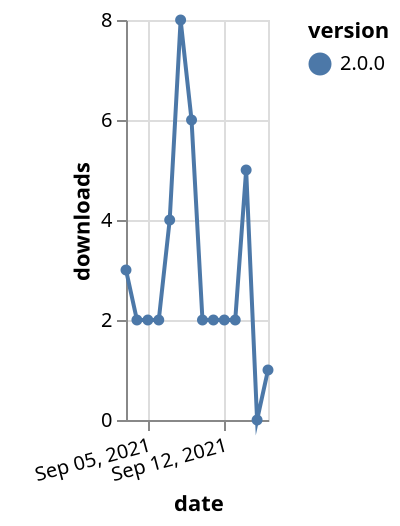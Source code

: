 {"$schema": "https://vega.github.io/schema/vega-lite/v5.json", "description": "A simple bar chart with embedded data.", "data": {"values": [{"date": "2021-09-03", "total": 1724, "delta": 3, "version": "2.0.0"}, {"date": "2021-09-04", "total": 1726, "delta": 2, "version": "2.0.0"}, {"date": "2021-09-05", "total": 1728, "delta": 2, "version": "2.0.0"}, {"date": "2021-09-06", "total": 1730, "delta": 2, "version": "2.0.0"}, {"date": "2021-09-07", "total": 1734, "delta": 4, "version": "2.0.0"}, {"date": "2021-09-08", "total": 1742, "delta": 8, "version": "2.0.0"}, {"date": "2021-09-09", "total": 1748, "delta": 6, "version": "2.0.0"}, {"date": "2021-09-10", "total": 1750, "delta": 2, "version": "2.0.0"}, {"date": "2021-09-11", "total": 1752, "delta": 2, "version": "2.0.0"}, {"date": "2021-09-12", "total": 1754, "delta": 2, "version": "2.0.0"}, {"date": "2021-09-13", "total": 1756, "delta": 2, "version": "2.0.0"}, {"date": "2021-09-14", "total": 1761, "delta": 5, "version": "2.0.0"}, {"date": "2021-09-15", "total": 1761, "delta": 0, "version": "2.0.0"}, {"date": "2021-09-16", "total": 1762, "delta": 1, "version": "2.0.0"}]}, "width": "container", "mark": {"type": "line", "point": {"filled": true}}, "encoding": {"x": {"field": "date", "type": "temporal", "timeUnit": "yearmonthdate", "title": "date", "axis": {"labelAngle": -15}}, "y": {"field": "delta", "type": "quantitative", "title": "downloads"}, "color": {"field": "version", "type": "nominal"}, "tooltip": {"field": "delta"}}}